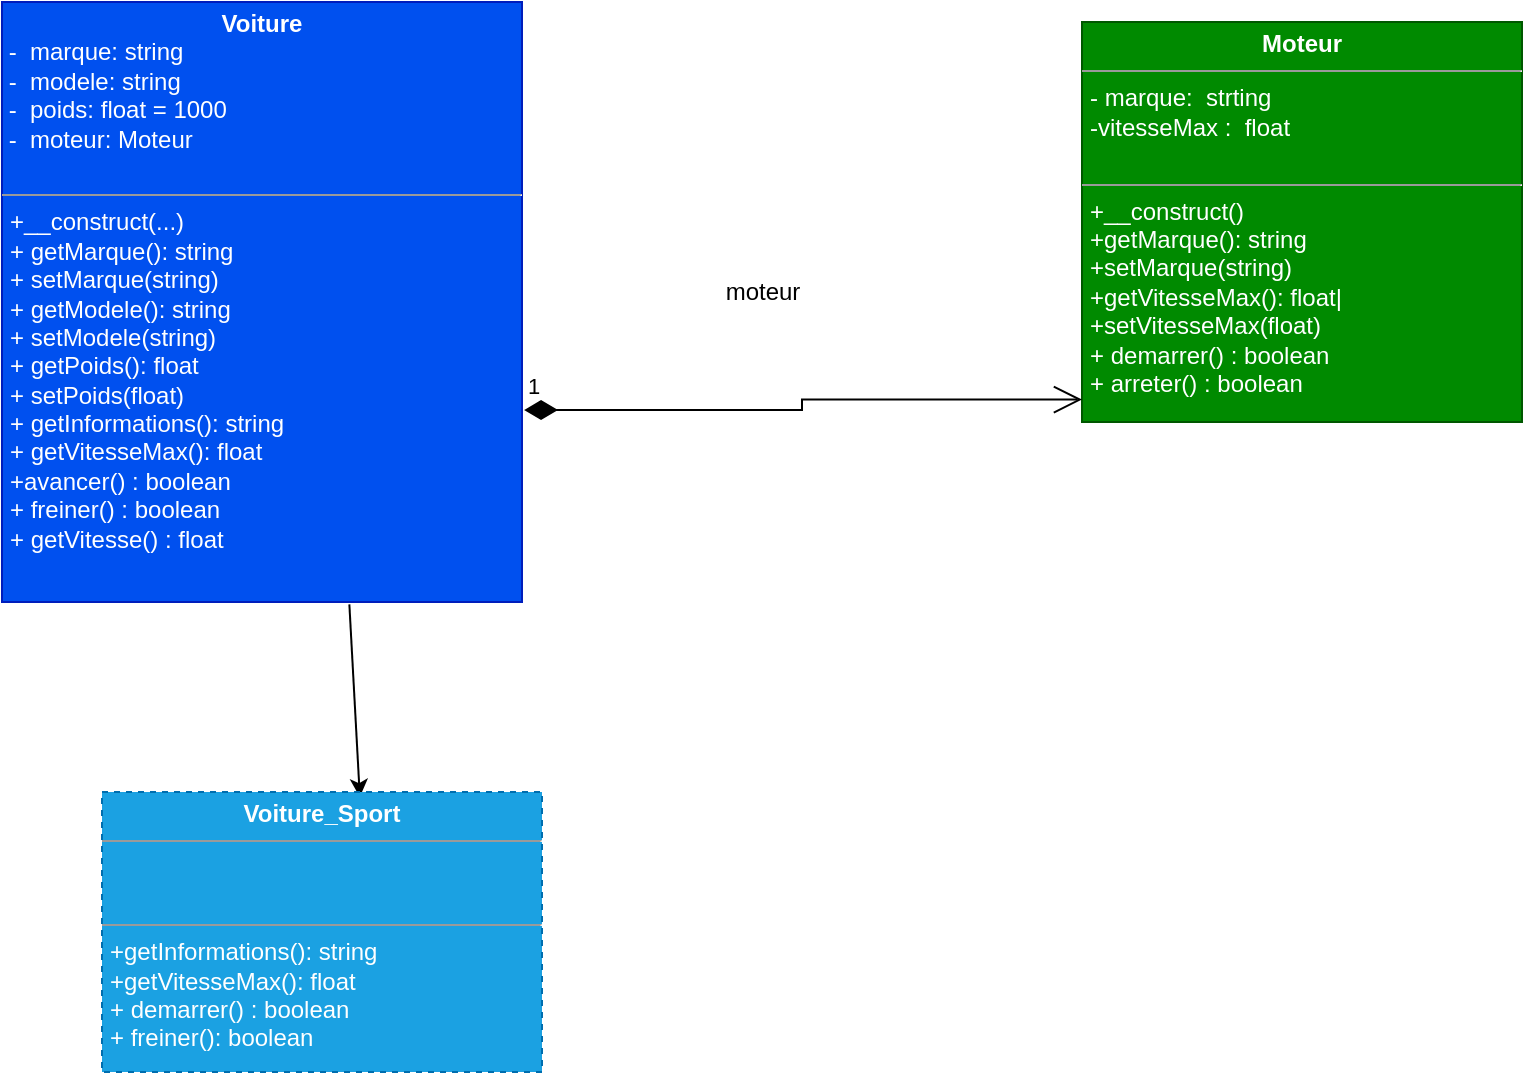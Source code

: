 <mxfile version="22.1.2" type="device">
  <diagram id="C5RBs43oDa-KdzZeNtuy" name="Page-1">
    <mxGraphModel dx="954" dy="674" grid="1" gridSize="10" guides="1" tooltips="1" connect="1" arrows="1" fold="1" page="1" pageScale="1" pageWidth="827" pageHeight="1169" math="0" shadow="0">
      <root>
        <mxCell id="WIyWlLk6GJQsqaUBKTNV-0" />
        <mxCell id="WIyWlLk6GJQsqaUBKTNV-1" parent="WIyWlLk6GJQsqaUBKTNV-0" />
        <mxCell id="n_9psXcAqVTF9ficZ5qJ-0" value="&lt;p style=&quot;margin:0px;margin-top:4px;text-align:center;&quot;&gt;&lt;b&gt;Moteur&lt;/b&gt;&lt;/p&gt;&lt;hr size=&quot;1&quot;&gt;&lt;p style=&quot;margin:0px;margin-left:4px;&quot;&gt;- marque:&amp;nbsp; strting&lt;/p&gt;&lt;p style=&quot;margin:0px;margin-left:4px;&quot;&gt;-vitesseMax :&amp;nbsp; float&lt;/p&gt;&lt;p style=&quot;margin:0px;margin-left:4px;&quot;&gt;&lt;br&gt;&lt;/p&gt;&lt;hr size=&quot;1&quot;&gt;&lt;p style=&quot;margin:0px;margin-left:4px;&quot;&gt; +__construct()&amp;nbsp;&lt;br&gt;+getMarque(): string&amp;nbsp;&lt;br&gt;+setMarque(string)&amp;nbsp;&lt;br&gt;+getVitesseMax(): float|&lt;br&gt;+setVitesseMax(float) &lt;br&gt;&lt;/p&gt;&lt;p style=&quot;margin:0px;margin-left:4px;&quot;&gt;+ demarrer() : boolean&lt;/p&gt;&lt;p style=&quot;margin:0px;margin-left:4px;&quot;&gt;+ arreter() : boolean&amp;nbsp;&lt;/p&gt;" style="verticalAlign=top;align=left;overflow=fill;fontSize=12;fontFamily=Helvetica;html=1;whiteSpace=wrap;fillColor=#008a00;fontColor=#ffffff;strokeColor=#005700;" vertex="1" parent="WIyWlLk6GJQsqaUBKTNV-1">
          <mxGeometry x="620" y="130" width="220" height="200" as="geometry" />
        </mxCell>
        <mxCell id="n_9psXcAqVTF9ficZ5qJ-1" value="&lt;p style=&quot;margin:0px;margin-top:4px;text-align:center;&quot;&gt;&lt;b&gt;Voiture&lt;/b&gt;&lt;/p&gt;&amp;nbsp;-&amp;nbsp; marque: string&amp;nbsp;&lt;br&gt;&amp;nbsp;-&amp;nbsp; modele: string&amp;nbsp;&lt;br&gt;&amp;nbsp;-&amp;nbsp; poids: float = 1000&amp;nbsp;&lt;br&gt;&amp;nbsp;-&amp;nbsp; moteur: Moteur  &lt;p style=&quot;margin:0px;margin-left:4px;&quot;&gt;&lt;br&gt;&lt;/p&gt;&lt;hr size=&quot;1&quot;&gt;&lt;p style=&quot;margin:0px;margin-left:4px;&quot;&gt;+__construct(...)&amp;nbsp;&lt;/p&gt;&lt;p style=&quot;margin:0px;margin-left:4px;&quot;&gt;+ getMarque(): string&amp;nbsp;&lt;/p&gt;&lt;p style=&quot;margin:0px;margin-left:4px;&quot;&gt;+ setMarque(string)&amp;nbsp;&lt;/p&gt;&lt;p style=&quot;margin:0px;margin-left:4px;&quot;&gt;+ getModele(): string&amp;nbsp;&lt;/p&gt;&lt;p style=&quot;margin:0px;margin-left:4px;&quot;&gt;+ setModele(string)&amp;nbsp;&amp;nbsp;&lt;/p&gt;&lt;p style=&quot;margin:0px;margin-left:4px;&quot;&gt;+ getPoids(): float&amp;nbsp;&lt;/p&gt;&lt;p style=&quot;margin:0px;margin-left:4px;&quot;&gt;+ setPoids(float)&amp;nbsp;&lt;/p&gt;&lt;p style=&quot;margin:0px;margin-left:4px;&quot;&gt;+ getInformations(): string&lt;/p&gt;&lt;p style=&quot;margin:0px;margin-left:4px;&quot;&gt;+ getVitesseMax(): float &lt;br&gt;&lt;/p&gt;&lt;p style=&quot;margin:0px;margin-left:4px;&quot;&gt;+avancer() : boolean&amp;nbsp;&lt;/p&gt;&lt;p style=&quot;margin:0px;margin-left:4px;&quot;&gt;+ freiner() : boolean&amp;nbsp;&lt;/p&gt;&lt;p style=&quot;margin:0px;margin-left:4px;&quot;&gt;+ getVitesse() : float&lt;/p&gt;" style="verticalAlign=top;align=left;overflow=fill;fontSize=12;fontFamily=Helvetica;html=1;whiteSpace=wrap;fillColor=#0050ef;fontColor=#ffffff;strokeColor=#001DBC;" vertex="1" parent="WIyWlLk6GJQsqaUBKTNV-1">
          <mxGeometry x="80" y="120" width="260" height="300" as="geometry" />
        </mxCell>
        <mxCell id="n_9psXcAqVTF9ficZ5qJ-2" value="1" style="endArrow=open;html=1;endSize=12;startArrow=diamondThin;startSize=14;startFill=1;edgeStyle=orthogonalEdgeStyle;align=left;verticalAlign=bottom;rounded=0;entryX=0;entryY=0.944;entryDx=0;entryDy=0;entryPerimeter=0;exitX=1.004;exitY=0.68;exitDx=0;exitDy=0;exitPerimeter=0;" edge="1" parent="WIyWlLk6GJQsqaUBKTNV-1" source="n_9psXcAqVTF9ficZ5qJ-1" target="n_9psXcAqVTF9ficZ5qJ-0">
          <mxGeometry x="-1" y="3" relative="1" as="geometry">
            <mxPoint x="340" y="290" as="sourcePoint" />
            <mxPoint x="494" y="290" as="targetPoint" />
          </mxGeometry>
        </mxCell>
        <mxCell id="n_9psXcAqVTF9ficZ5qJ-3" value="moteur" style="text;html=1;align=center;verticalAlign=middle;resizable=0;points=[];autosize=1;strokeColor=none;fillColor=none;" vertex="1" parent="WIyWlLk6GJQsqaUBKTNV-1">
          <mxGeometry x="430" y="250" width="60" height="30" as="geometry" />
        </mxCell>
        <mxCell id="n_9psXcAqVTF9ficZ5qJ-4" value="" style="endArrow=classic;html=1;rounded=0;entryX=0.586;entryY=0.018;entryDx=0;entryDy=0;entryPerimeter=0;exitX=0.668;exitY=1.004;exitDx=0;exitDy=0;exitPerimeter=0;" edge="1" parent="WIyWlLk6GJQsqaUBKTNV-1" source="n_9psXcAqVTF9ficZ5qJ-1" target="n_9psXcAqVTF9ficZ5qJ-5">
          <mxGeometry width="50" height="50" relative="1" as="geometry">
            <mxPoint x="250" y="440" as="sourcePoint" />
            <mxPoint x="300" y="390" as="targetPoint" />
          </mxGeometry>
        </mxCell>
        <mxCell id="n_9psXcAqVTF9ficZ5qJ-5" value="&lt;p style=&quot;margin:0px;margin-top:4px;text-align:center;&quot;&gt;&lt;b&gt;Voiture_Sport&lt;/b&gt;&lt;/p&gt;&lt;hr size=&quot;1&quot;&gt;&lt;p style=&quot;margin:0px;margin-left:4px;&quot;&gt;&lt;br&gt;&lt;/p&gt;&lt;p style=&quot;margin:0px;margin-left:4px;&quot;&gt;&lt;br&gt;&lt;/p&gt;&lt;hr size=&quot;1&quot;&gt;&lt;p style=&quot;margin:0px;margin-left:4px;&quot;&gt; +getInformations(): string&amp;nbsp; +getVitesseMax(): float&amp;nbsp;&lt;br&gt;&lt;/p&gt;&lt;p style=&quot;margin:0px;margin-left:4px;&quot;&gt;+ demarrer() : boolean&lt;/p&gt;&lt;p style=&quot;margin:0px;margin-left:4px;&quot;&gt;+ freiner(): boolean&amp;nbsp;&lt;/p&gt;" style="verticalAlign=top;align=left;overflow=fill;fontSize=12;fontFamily=Helvetica;html=1;whiteSpace=wrap;fillColor=#1ba1e2;fontColor=#ffffff;strokeColor=#006EAF;dashed=1;" vertex="1" parent="WIyWlLk6GJQsqaUBKTNV-1">
          <mxGeometry x="130" y="515" width="220" height="140" as="geometry" />
        </mxCell>
      </root>
    </mxGraphModel>
  </diagram>
</mxfile>
